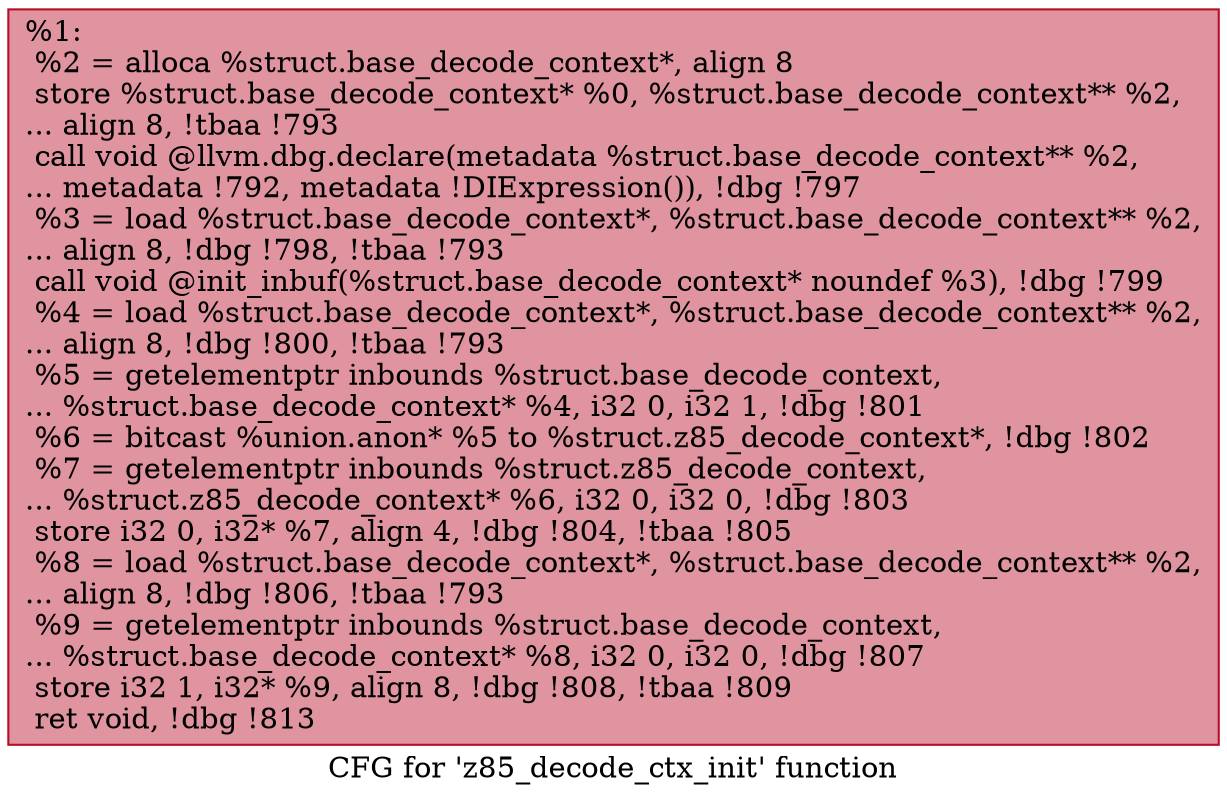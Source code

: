 digraph "CFG for 'z85_decode_ctx_init' function" {
	label="CFG for 'z85_decode_ctx_init' function";

	Node0xdfe3f0 [shape=record,color="#b70d28ff", style=filled, fillcolor="#b70d2870",label="{%1:\l  %2 = alloca %struct.base_decode_context*, align 8\l  store %struct.base_decode_context* %0, %struct.base_decode_context** %2,\l... align 8, !tbaa !793\l  call void @llvm.dbg.declare(metadata %struct.base_decode_context** %2,\l... metadata !792, metadata !DIExpression()), !dbg !797\l  %3 = load %struct.base_decode_context*, %struct.base_decode_context** %2,\l... align 8, !dbg !798, !tbaa !793\l  call void @init_inbuf(%struct.base_decode_context* noundef %3), !dbg !799\l  %4 = load %struct.base_decode_context*, %struct.base_decode_context** %2,\l... align 8, !dbg !800, !tbaa !793\l  %5 = getelementptr inbounds %struct.base_decode_context,\l... %struct.base_decode_context* %4, i32 0, i32 1, !dbg !801\l  %6 = bitcast %union.anon* %5 to %struct.z85_decode_context*, !dbg !802\l  %7 = getelementptr inbounds %struct.z85_decode_context,\l... %struct.z85_decode_context* %6, i32 0, i32 0, !dbg !803\l  store i32 0, i32* %7, align 4, !dbg !804, !tbaa !805\l  %8 = load %struct.base_decode_context*, %struct.base_decode_context** %2,\l... align 8, !dbg !806, !tbaa !793\l  %9 = getelementptr inbounds %struct.base_decode_context,\l... %struct.base_decode_context* %8, i32 0, i32 0, !dbg !807\l  store i32 1, i32* %9, align 8, !dbg !808, !tbaa !809\l  ret void, !dbg !813\l}"];
}
